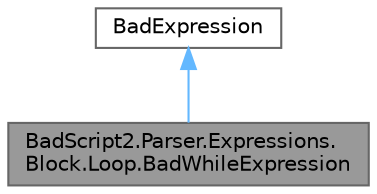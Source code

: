 digraph "BadScript2.Parser.Expressions.Block.Loop.BadWhileExpression"
{
 // LATEX_PDF_SIZE
  bgcolor="transparent";
  edge [fontname=Helvetica,fontsize=10,labelfontname=Helvetica,labelfontsize=10];
  node [fontname=Helvetica,fontsize=10,shape=box,height=0.2,width=0.4];
  Node1 [id="Node000001",label="BadScript2.Parser.Expressions.\lBlock.Loop.BadWhileExpression",height=0.2,width=0.4,color="gray40", fillcolor="grey60", style="filled", fontcolor="black",tooltip="Implements the While Expression."];
  Node2 -> Node1 [id="edge1_Node000001_Node000002",dir="back",color="steelblue1",style="solid",tooltip=" "];
  Node2 [id="Node000002",label="BadExpression",height=0.2,width=0.4,color="gray40", fillcolor="white", style="filled",URL="$class_bad_script2_1_1_parser_1_1_expressions_1_1_bad_expression.html",tooltip="Base Implementation for all Expressions used inside the Script."];
}
